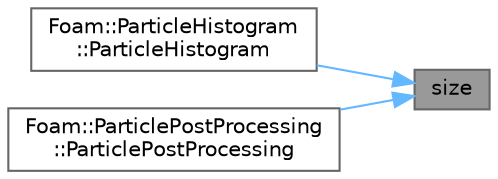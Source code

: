 digraph "size"
{
 // LATEX_PDF_SIZE
  bgcolor="transparent";
  edge [fontname=Helvetica,fontsize=10,labelfontname=Helvetica,labelfontsize=10];
  node [fontname=Helvetica,fontsize=10,shape=box,height=0.2,width=0.4];
  rankdir="RL";
  Node1 [id="Node000001",label="size",height=0.2,width=0.4,color="gray40", fillcolor="grey60", style="filled", fontcolor="black",tooltip=" "];
  Node1 -> Node2 [id="edge1_Node000001_Node000002",dir="back",color="steelblue1",style="solid",tooltip=" "];
  Node2 [id="Node000002",label="Foam::ParticleHistogram\l::ParticleHistogram",height=0.2,width=0.4,color="grey40", fillcolor="white", style="filled",URL="$classFoam_1_1ParticleHistogram.html#a1eb6e8b8064e4be0ac3a0a6b160d864b",tooltip=" "];
  Node1 -> Node3 [id="edge2_Node000001_Node000003",dir="back",color="steelblue1",style="solid",tooltip=" "];
  Node3 [id="Node000003",label="Foam::ParticlePostProcessing\l::ParticlePostProcessing",height=0.2,width=0.4,color="grey40", fillcolor="white", style="filled",URL="$classFoam_1_1ParticlePostProcessing.html#a7d6709143ce6ea7cfd96363b04a6d65f",tooltip=" "];
}
